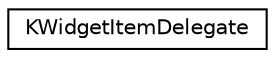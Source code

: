 digraph "Graphical Class Hierarchy"
{
  edge [fontname="Helvetica",fontsize="10",labelfontname="Helvetica",labelfontsize="10"];
  node [fontname="Helvetica",fontsize="10",shape=record];
  rankdir="LR";
  Node0 [label="KWidgetItemDelegate",height=0.2,width=0.4,color="black", fillcolor="white", style="filled",URL="$classKWidgetItemDelegate.html",tooltip="This class allows to create item delegates embedding simple widgets to interact with items..."];
}
